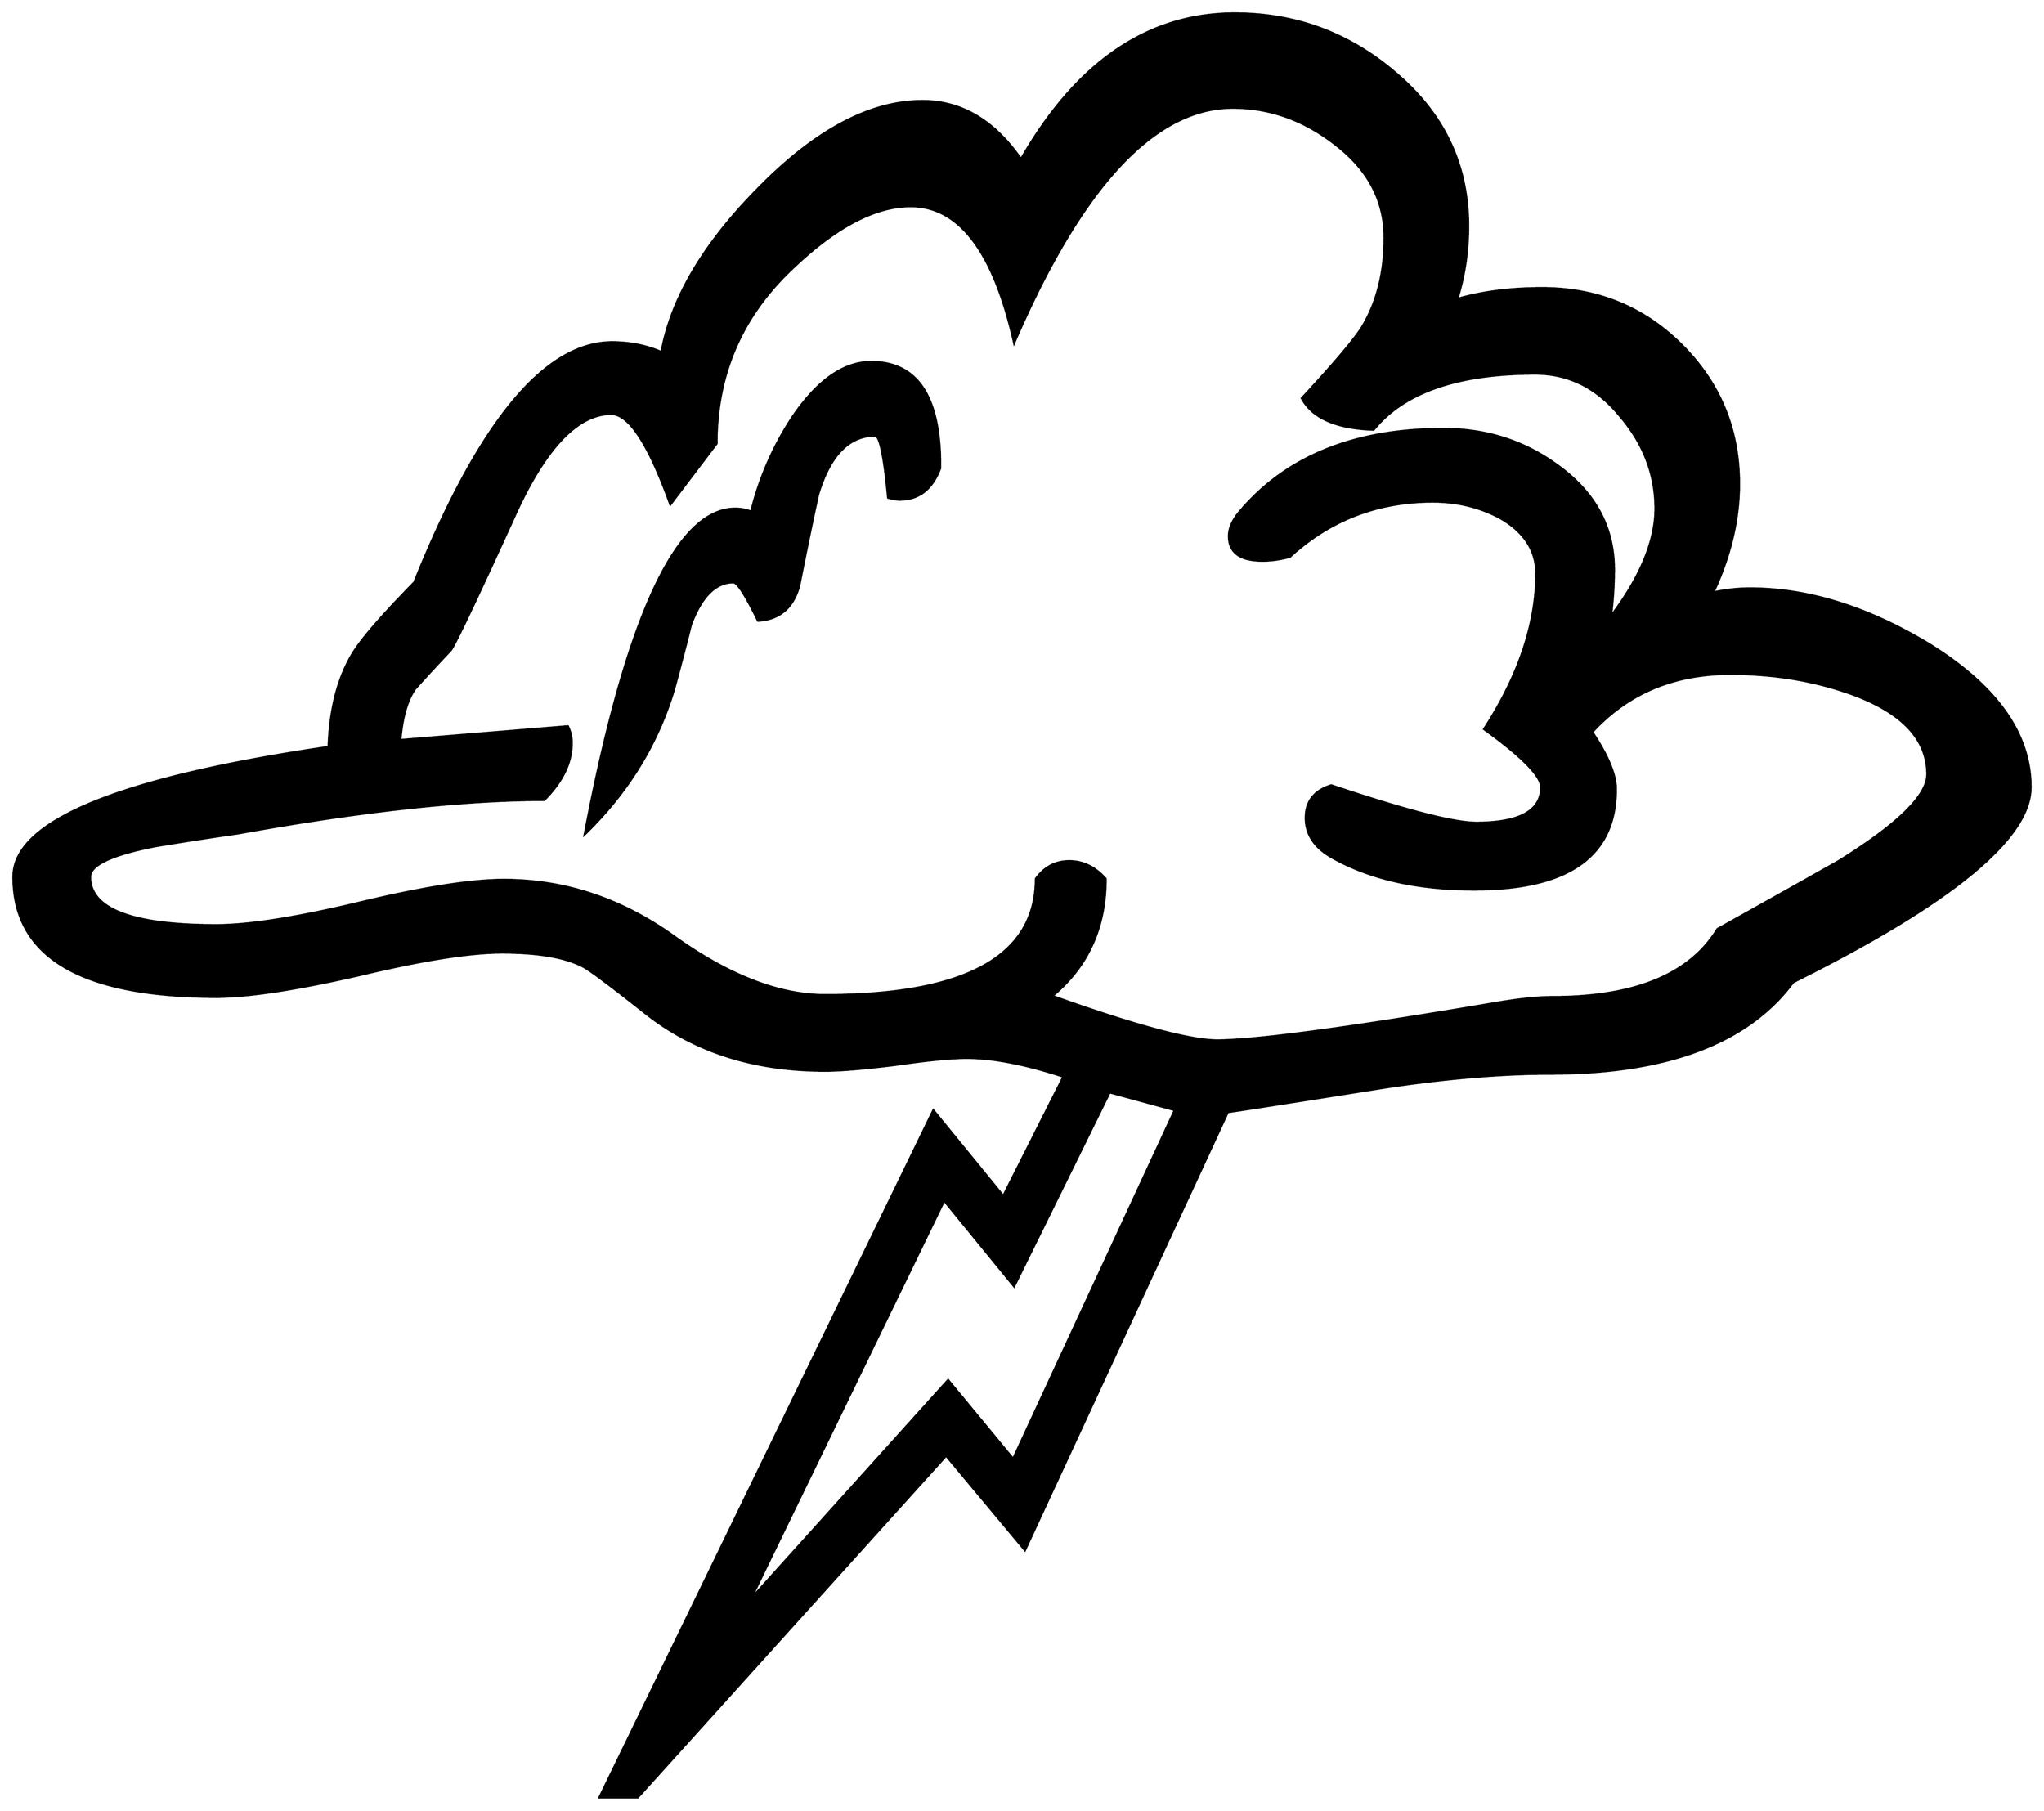 


\begin{tikzpicture}[y=0.80pt, x=0.80pt, yscale=-1.0, xscale=1.0, inner sep=0pt, outer sep=0pt]
\begin{scope}[shift={(100.0,1588.0)},nonzero rule]
  \path[draw=.,fill=.,line width=1.600pt] (2048.0,-584.0) ..
    controls (2048.0,-532.0) and (1967.667,-466.0) ..
    (1807.0,-386.0) .. controls (1761.0,-324.0) and
    (1678.667,-293.0) .. (1560.0,-293.0) .. controls
    (1510.667,-293.0) and (1455.0,-288.333) .. (1393.0,-279.0) ..
    controls (1292.333,-263.0) and (1239.0,-254.667) ..
    (1233.0,-254.0) -- (1027.0,191.0) -- (947.0,95.0) --
    (634.0,442.0) -- (595.0,442.0) -- (934.0,-256.0) --
    (1005.0,-169.0) -- (1066.0,-290.0) .. controls
    (1027.333,-302.667) and (994.667,-309.0) .. (968.0,-309.0) ..
    controls (952.0,-309.0) and (928.0,-306.667) .. (896.0,-302.0)
    .. controls (864.0,-298.0) and (840.0,-296.0) ..
    (824.0,-296.0) .. controls (751.333,-296.0) and (690.333,-315.667)
    .. (641.0,-355.0) .. controls (605.667,-383.0) and
    (584.667,-398.667) .. (578.0,-402.0) .. controls (560.0,-411.333)
    and (532.667,-416.0) .. (496.0,-416.0) .. controls
    (463.333,-416.0) and (415.0,-408.333) .. (351.0,-393.0) ..
    controls (287.0,-378.333) and (238.667,-371.0) .. (206.0,-371.0)
    .. controls (68.667,-371.0) and (0.0,-411.667) .. (0.0,-493.0)
    .. controls (0.0,-549.667) and (106.667,-593.667) ..
    (320.0,-625.0) .. controls (321.333,-663.0) and (329.333,-694.333)
    .. (344.0,-719.0) .. controls (352.667,-733.667) and
    (373.667,-758.0) .. (407.0,-792.0) .. controls (472.333,-954.667)
    and (539.333,-1036.0) .. (608.0,-1036.0) .. controls
    (626.0,-1036.0) and (642.667,-1032.667) .. (658.0,-1026.0) ..
    controls (668.0,-1080.667) and (700.667,-1136.0) ..
    (756.0,-1192.0) .. controls (814.0,-1251.333) and
    (869.667,-1281.0) .. (923.0,-1281.0) .. controls
    (962.333,-1281.0) and (995.667,-1261.333) .. (1023.0,-1222.0) ..
    controls (1079.667,-1320.667) and (1152.0,-1370.0) ..
    (1240.0,-1370.0) .. controls (1302.667,-1370.0) and
    (1357.667,-1349.333) .. (1405.0,-1308.0) .. controls
    (1453.0,-1266.667) and (1477.0,-1215.333) .. (1477.0,-1154.0) ..
    controls (1477.0,-1128.0) and (1473.333,-1103.333) ..
    (1466.0,-1080.0) .. controls (1491.333,-1087.333) and
    (1520.0,-1091.0) .. (1552.0,-1091.0) .. controls
    (1608.0,-1091.0) and (1655.333,-1071.667) .. (1694.0,-1033.0) ..
    controls (1732.667,-994.333) and (1752.0,-947.333) ..
    (1752.0,-892.0) .. controls (1752.0,-856.0) and
    (1743.333,-819.333) .. (1726.0,-782.0) .. controls
    (1738.667,-784.667) and (1751.0,-786.0) .. (1763.0,-786.0) ..
    controls (1821.667,-786.0) and (1882.0,-767.333) ..
    (1944.0,-730.0) .. controls (2013.333,-687.333) and
    (2048.0,-638.667) .. (2048.0,-584.0) -- cycle(1943.0,-597.0)
    .. controls (1943.0,-633.0) and (1917.0,-660.333) ..
    (1865.0,-679.0) .. controls (1827.667,-692.333) and
    (1787.0,-699.0) .. (1743.0,-699.0) .. controls
    (1685.667,-699.0) and (1639.0,-679.333) .. (1603.0,-640.0) ..
    controls (1619.0,-616.0) and (1627.0,-596.667) ..
    (1627.0,-582.0) .. controls (1627.0,-514.0) and
    (1579.0,-480.0) .. (1483.0,-480.0) .. controls
    (1425.0,-480.0) and (1376.667,-491.0) .. (1338.0,-513.0) ..
    controls (1320.667,-523.0) and (1312.0,-536.333) ..
    (1312.0,-553.0) .. controls (1312.0,-569.667) and
    (1320.667,-580.667) .. (1338.0,-586.0) .. controls
    (1413.333,-560.667) and (1462.333,-548.0) .. (1485.0,-548.0) ..
    controls (1529.0,-548.0) and (1551.0,-560.0) ..
    (1551.0,-584.0) .. controls (1551.0,-595.333) and
    (1531.667,-615.0) .. (1493.0,-643.0) .. controls
    (1528.333,-697.667) and (1546.0,-750.333) .. (1546.0,-801.0) ..
    controls (1546.0,-824.333) and (1534.0,-843.0) ..
    (1510.0,-857.0) .. controls (1489.333,-868.333) and
    (1466.333,-874.0) .. (1441.0,-874.0) .. controls
    (1385.0,-874.0) and (1336.667,-855.333) .. (1296.0,-818.0) ..
    controls (1286.667,-815.333) and (1277.333,-814.0) ..
    (1268.0,-814.0) .. controls (1245.333,-814.0) and
    (1234.0,-822.333) .. (1234.0,-839.0) .. controls
    (1234.0,-847.0) and (1237.667,-855.333) .. (1245.0,-864.0) ..
    controls (1292.333,-920.0) and (1361.333,-948.0) ..
    (1452.0,-948.0) .. controls (1496.0,-948.0) and
    (1535.0,-935.333) .. (1569.0,-910.0) .. controls
    (1606.333,-882.667) and (1625.0,-847.667) .. (1625.0,-805.0) ..
    controls (1625.0,-789.667) and (1624.0,-774.0) ..
    (1622.0,-758.0) .. controls (1652.0,-798.0) and
    (1667.0,-834.333) .. (1667.0,-867.0) .. controls
    (1667.0,-901.667) and (1655.0,-933.0) .. (1631.0,-961.0) ..
    controls (1607.667,-989.667) and (1579.0,-1004.0) ..
    (1545.0,-1004.0) .. controls (1466.333,-1004.0) and
    (1411.667,-985.0) .. (1381.0,-947.0) .. controls
    (1343.0,-948.333) and (1318.667,-959.0) .. (1308.0,-979.0) ..
    controls (1340.667,-1014.333) and (1361.0,-1038.333) ..
    (1369.0,-1051.0) .. controls (1384.333,-1076.333) and
    (1392.0,-1106.667) .. (1392.0,-1142.0) .. controls
    (1392.0,-1179.333) and (1375.667,-1210.667) .. (1343.0,-1236.0) ..
    controls (1311.0,-1261.333) and (1276.0,-1274.0) ..
    (1238.0,-1274.0) .. controls (1158.667,-1274.0) and
    (1084.667,-1194.333) .. (1016.0,-1035.0) .. controls
    (995.333,-1127.667) and (960.333,-1174.0) .. (911.0,-1174.0) ..
    controls (873.667,-1174.0) and (832.0,-1151.333) ..
    (786.0,-1106.0) .. controls (738.0,-1058.667) and
    (714.0,-1001.0) .. (714.0,-933.0) -- (667.0,-871.0) ..
    controls (645.0,-932.333) and (625.0,-963.0) .. (607.0,-963.0)
    .. controls (573.667,-963.0) and (541.667,-930.0) ..
    (511.0,-864.0) .. controls (470.333,-774.667) and (448.0,-727.667)
    .. (444.0,-723.0) .. controls (432.0,-710.333) and
    (420.0,-697.333) .. (408.0,-684.0) .. controls (400.0,-672.667)
    and (395.0,-655.333) .. (393.0,-632.0) -- (563.0,-646.0) ..
    controls (565.667,-640.667) and (567.0,-635.0) .. (567.0,-629.0)
    .. controls (567.0,-609.0) and (557.667,-589.667) ..
    (539.0,-571.0) .. controls (457.0,-571.0) and (353.333,-559.667)
    .. (228.0,-537.0) .. controls (200.0,-533.0) and
    (172.0,-528.667) .. (144.0,-524.0) .. controls (100.0,-515.333)
    and (78.0,-505.0) .. (78.0,-493.0) .. controls (78.0,-460.333)
    and (120.667,-444.0) .. (206.0,-444.0) .. controls
    (239.333,-444.0) and (288.0,-451.667) .. (352.0,-467.0) ..
    controls (416.0,-482.333) and (464.667,-490.0) .. (498.0,-490.0)
    .. controls (560.667,-490.0) and (619.0,-470.333) ..
    (673.0,-431.0) .. controls (727.667,-392.333) and (778.0,-373.0)
    .. (824.0,-373.0) .. controls (966.667,-373.0) and
    (1038.0,-412.333) .. (1038.0,-491.0) .. controls
    (1046.667,-503.0) and (1058.0,-509.0) .. (1072.0,-509.0) ..
    controls (1086.0,-509.0) and (1098.333,-503.0) ..
    (1109.0,-491.0) .. controls (1109.0,-441.667) and
    (1091.0,-402.0) .. (1055.0,-372.0) .. controls
    (1139.0,-342.0) and (1194.667,-327.0) .. (1222.0,-327.0) ..
    controls (1261.333,-327.0) and (1355.667,-339.667) ..
    (1505.0,-365.0) .. controls (1528.333,-369.0) and
    (1547.667,-371.0) .. (1563.0,-371.0) .. controls
    (1646.333,-371.0) and (1702.0,-394.0) .. (1730.0,-440.0) ..
    controls (1770.667,-462.667) and (1811.667,-485.667) ..
    (1853.0,-509.0) .. controls (1913.0,-546.333) and
    (1943.0,-575.667) .. (1943.0,-597.0) -- cycle(1179.0,-256.0)
    -- (1113.0,-274.0) -- (1016.0,-77.0) -- (945.0,-164.0) --
    (749.0,240.0) -- (949.0,18.0) -- (1015.0,98.0) --
    (1179.0,-256.0) -- cycle(941.0,-908.0) .. controls
    (933.0,-886.667) and (919.333,-876.0) .. (900.0,-876.0) ..
    controls (896.0,-876.0) and (892.0,-876.667) .. (888.0,-878.0)
    .. controls (884.0,-920.0) and (879.667,-941.0) ..
    (875.0,-941.0) .. controls (848.333,-941.0) and (829.0,-921.0)
    .. (817.0,-881.0) .. controls (810.333,-850.333) and
    (804.0,-819.667) .. (798.0,-789.0) .. controls (792.0,-766.333)
    and (778.0,-754.333) .. (756.0,-753.0) .. controls
    (743.333,-779.0) and (735.0,-792.0) .. (731.0,-792.0) ..
    controls (713.0,-792.0) and (698.667,-777.667) .. (688.0,-749.0)
    .. controls (682.667,-727.667) and (677.0,-706.0) ..
    (671.0,-684.0) .. controls (654.333,-628.0) and (624.0,-578.667)
    .. (580.0,-536.0) .. controls (622.0,-756.667) and
    (673.0,-867.0) .. (733.0,-867.0) .. controls (738.333,-867.0)
    and (743.667,-866.0) .. (749.0,-864.0) .. controls
    (757.667,-898.667) and (771.667,-930.667) .. (791.0,-960.0) ..
    controls (816.333,-997.333) and (843.0,-1016.0) ..
    (871.0,-1016.0) .. controls (918.333,-1016.0) and
    (941.667,-980.0) .. (941.0,-908.0) -- cycle;
\end{scope}

\end{tikzpicture}

